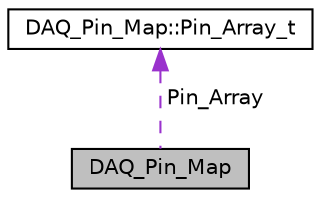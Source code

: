 digraph "DAQ_Pin_Map"
{
 // LATEX_PDF_SIZE
  edge [fontname="Helvetica",fontsize="10",labelfontname="Helvetica",labelfontsize="10"];
  node [fontname="Helvetica",fontsize="10",shape=record];
  Node1 [label="DAQ_Pin_Map",height=0.2,width=0.4,color="black", fillcolor="grey75", style="filled", fontcolor="black",tooltip=" "];
  Node2 -> Node1 [dir="back",color="darkorchid3",fontsize="10",style="dashed",label=" Pin_Array" ,fontname="Helvetica"];
  Node2 [label="DAQ_Pin_Map::Pin_Array_t",height=0.2,width=0.4,color="black", fillcolor="white", style="filled",URL="$struct_d_a_q___pin___map_1_1_pin___array__t.html",tooltip=" "];
}
